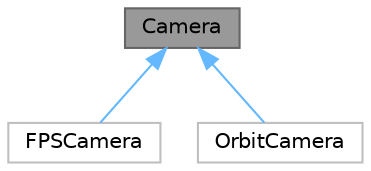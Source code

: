 digraph "Camera"
{
 // LATEX_PDF_SIZE
  bgcolor="transparent";
  edge [fontname=Helvetica,fontsize=10,labelfontname=Helvetica,labelfontsize=10];
  node [fontname=Helvetica,fontsize=10,shape=box,height=0.2,width=0.4];
  Node1 [id="Node000001",label="Camera",height=0.2,width=0.4,color="gray40", fillcolor="grey60", style="filled", fontcolor="black",tooltip="Encapsulates a 3D camera with position, orientation, and projection controls."];
  Node1 -> Node2 [id="edge1_Node000001_Node000002",dir="back",color="steelblue1",style="solid",tooltip=" "];
  Node2 [id="Node000002",label="FPSCamera",height=0.2,width=0.4,color="grey75", fillcolor="white", style="filled",URL="$d0/d88/class_f_p_s_camera.html",tooltip=" "];
  Node1 -> Node3 [id="edge2_Node000001_Node000003",dir="back",color="steelblue1",style="solid",tooltip=" "];
  Node3 [id="Node000003",label="OrbitCamera",height=0.2,width=0.4,color="grey75", fillcolor="white", style="filled",URL="$da/d51/class_orbit_camera.html",tooltip=" "];
}
